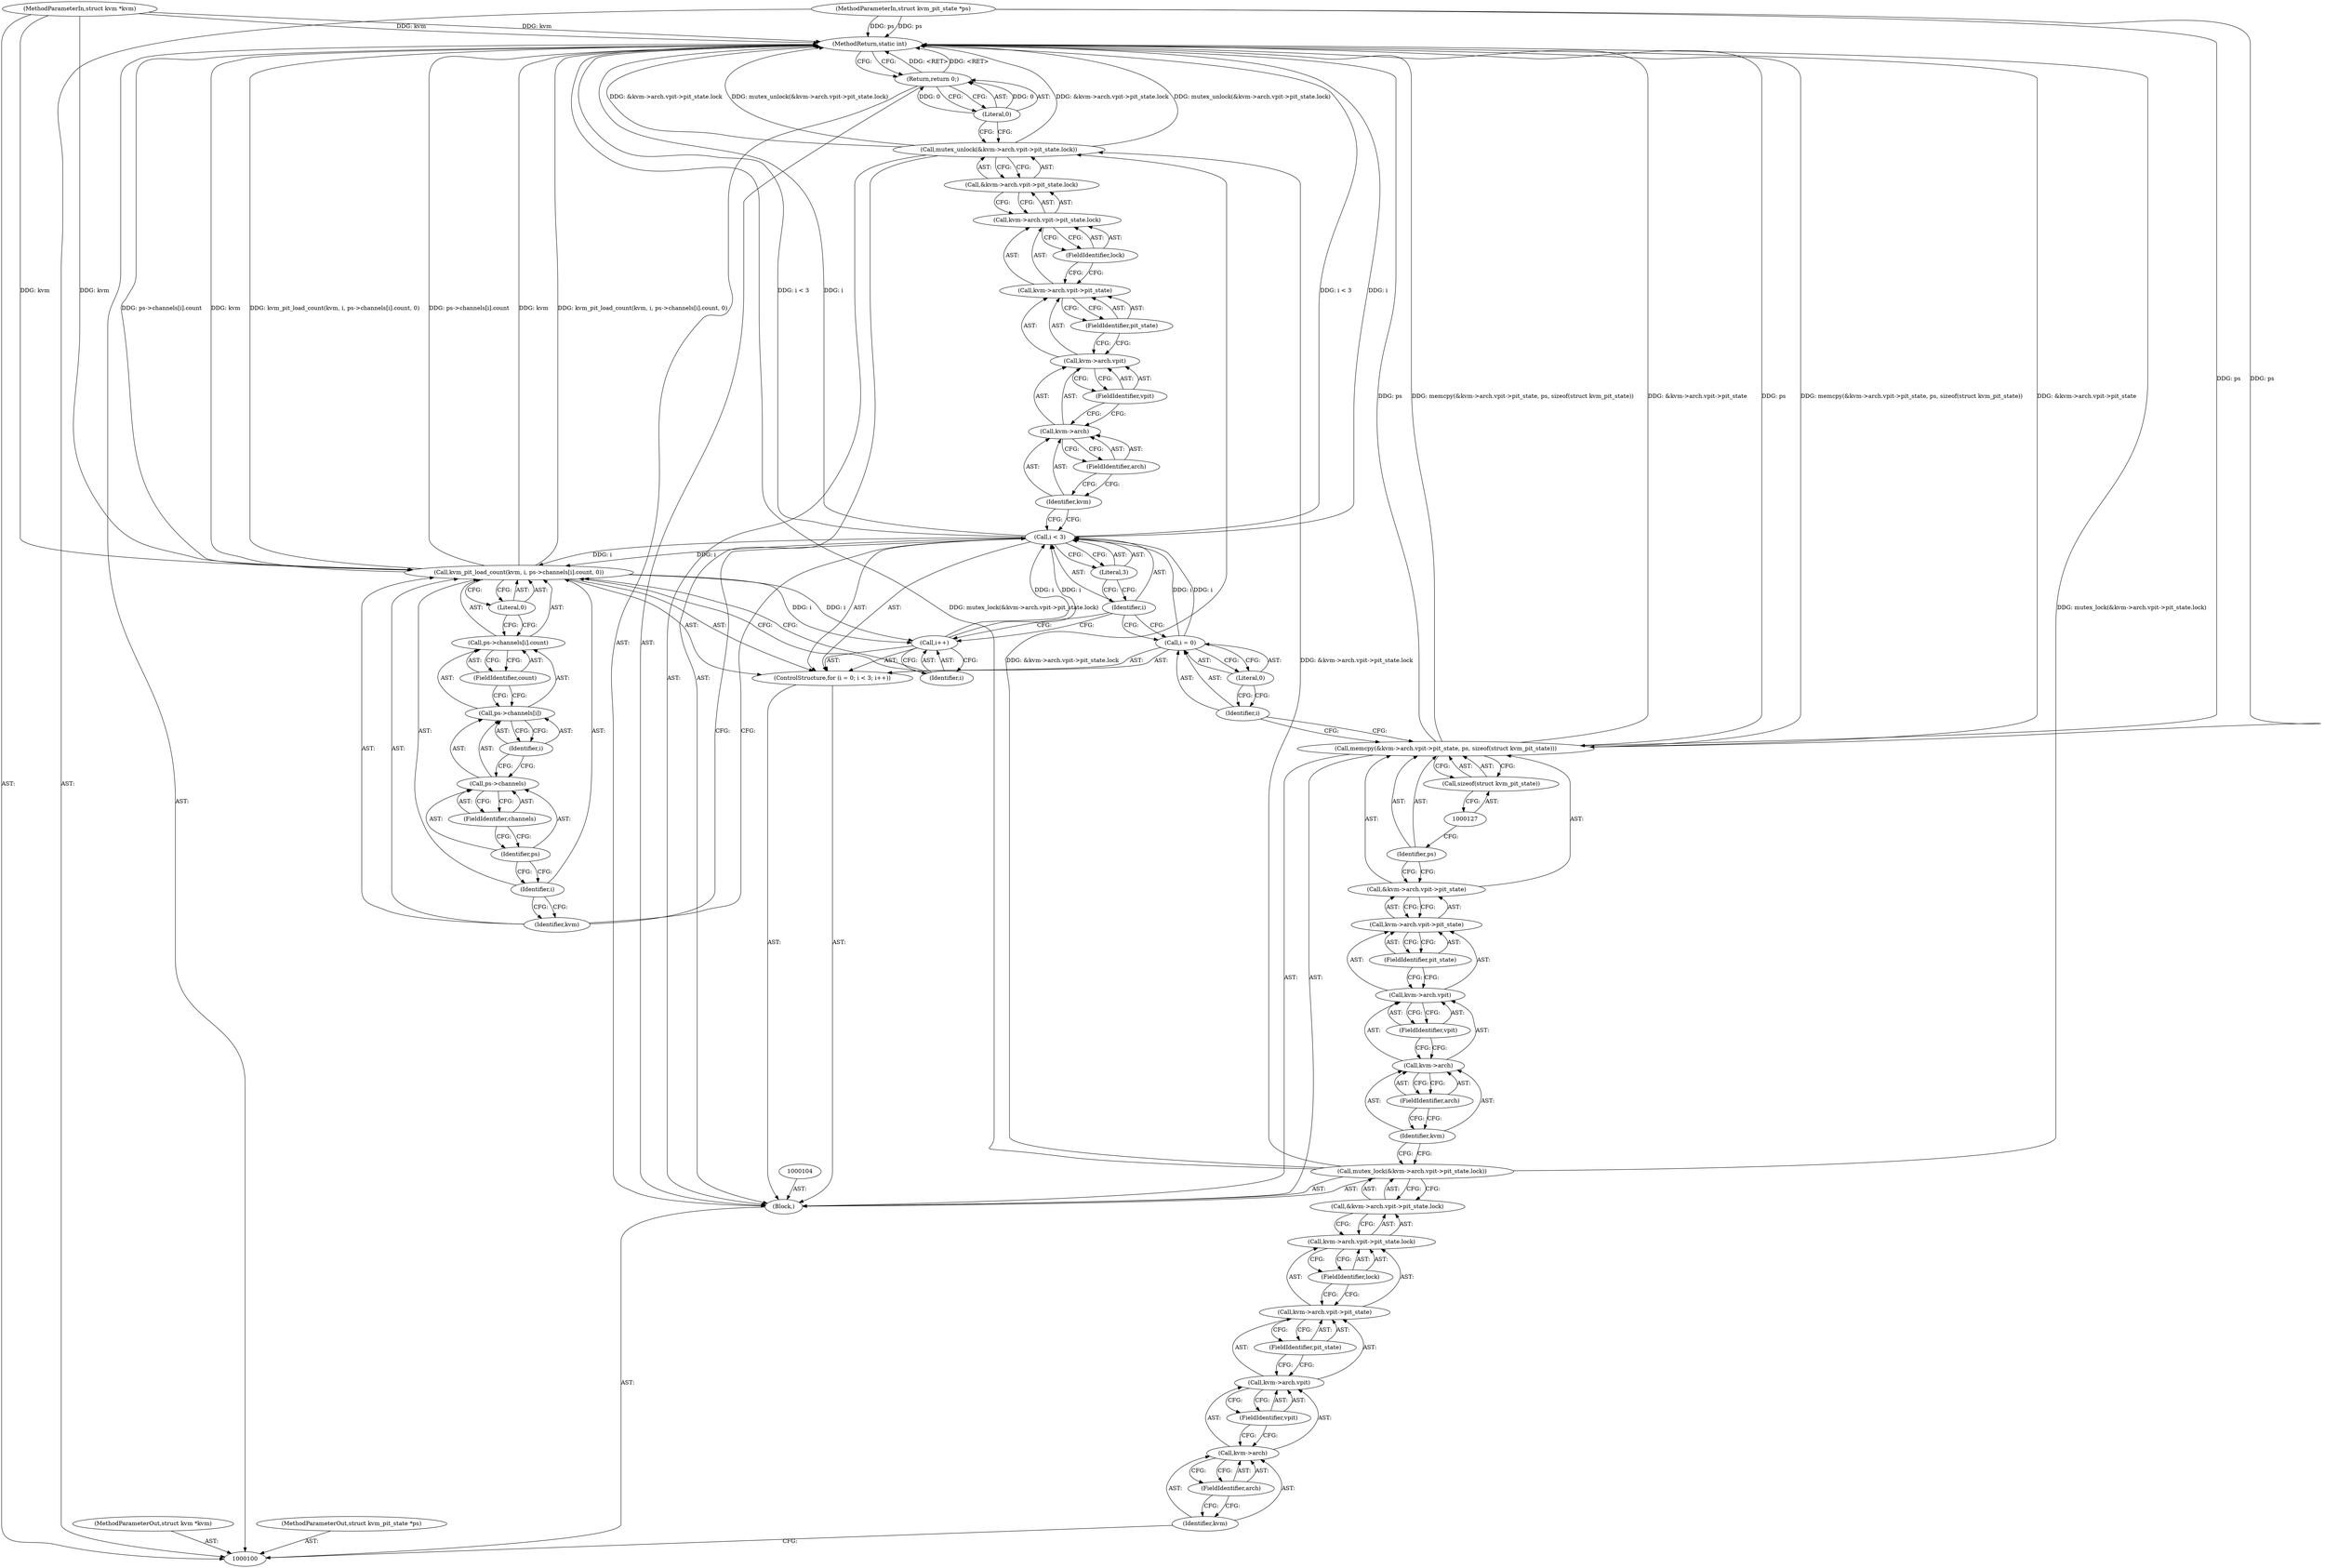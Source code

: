 digraph "0_linux_0185604c2d82c560dab2f2933a18f797e74ab5a8" {
"1000161" [label="(MethodReturn,static int)"];
"1000101" [label="(MethodParameterIn,struct kvm *kvm)"];
"1000226" [label="(MethodParameterOut,struct kvm *kvm)"];
"1000102" [label="(MethodParameterIn,struct kvm_pit_state *ps)"];
"1000227" [label="(MethodParameterOut,struct kvm_pit_state *ps)"];
"1000103" [label="(Block,)"];
"1000106" [label="(Call,&kvm->arch.vpit->pit_state.lock)"];
"1000107" [label="(Call,kvm->arch.vpit->pit_state.lock)"];
"1000108" [label="(Call,kvm->arch.vpit->pit_state)"];
"1000109" [label="(Call,kvm->arch.vpit)"];
"1000110" [label="(Call,kvm->arch)"];
"1000111" [label="(Identifier,kvm)"];
"1000112" [label="(FieldIdentifier,arch)"];
"1000105" [label="(Call,mutex_lock(&kvm->arch.vpit->pit_state.lock))"];
"1000113" [label="(FieldIdentifier,vpit)"];
"1000114" [label="(FieldIdentifier,pit_state)"];
"1000115" [label="(FieldIdentifier,lock)"];
"1000118" [label="(Call,kvm->arch.vpit->pit_state)"];
"1000119" [label="(Call,kvm->arch.vpit)"];
"1000120" [label="(Call,kvm->arch)"];
"1000121" [label="(Identifier,kvm)"];
"1000122" [label="(FieldIdentifier,arch)"];
"1000116" [label="(Call,memcpy(&kvm->arch.vpit->pit_state, ps, sizeof(struct kvm_pit_state)))"];
"1000123" [label="(FieldIdentifier,vpit)"];
"1000124" [label="(FieldIdentifier,pit_state)"];
"1000125" [label="(Identifier,ps)"];
"1000126" [label="(Call,sizeof(struct kvm_pit_state))"];
"1000117" [label="(Call,&kvm->arch.vpit->pit_state)"];
"1000128" [label="(ControlStructure,for (i = 0; i < 3; i++))"];
"1000131" [label="(Literal,0)"];
"1000132" [label="(Call,i < 3)"];
"1000133" [label="(Identifier,i)"];
"1000134" [label="(Literal,3)"];
"1000135" [label="(Call,i++)"];
"1000136" [label="(Identifier,i)"];
"1000129" [label="(Call,i = 0)"];
"1000130" [label="(Identifier,i)"];
"1000137" [label="(Call,kvm_pit_load_count(kvm, i, ps->channels[i].count, 0))"];
"1000138" [label="(Identifier,kvm)"];
"1000139" [label="(Identifier,i)"];
"1000140" [label="(Call,ps->channels[i].count)"];
"1000141" [label="(Call,ps->channels[i])"];
"1000142" [label="(Call,ps->channels)"];
"1000143" [label="(Identifier,ps)"];
"1000144" [label="(FieldIdentifier,channels)"];
"1000145" [label="(Identifier,i)"];
"1000146" [label="(FieldIdentifier,count)"];
"1000147" [label="(Literal,0)"];
"1000149" [label="(Call,&kvm->arch.vpit->pit_state.lock)"];
"1000150" [label="(Call,kvm->arch.vpit->pit_state.lock)"];
"1000151" [label="(Call,kvm->arch.vpit->pit_state)"];
"1000152" [label="(Call,kvm->arch.vpit)"];
"1000153" [label="(Call,kvm->arch)"];
"1000154" [label="(Identifier,kvm)"];
"1000148" [label="(Call,mutex_unlock(&kvm->arch.vpit->pit_state.lock))"];
"1000155" [label="(FieldIdentifier,arch)"];
"1000156" [label="(FieldIdentifier,vpit)"];
"1000157" [label="(FieldIdentifier,pit_state)"];
"1000158" [label="(FieldIdentifier,lock)"];
"1000159" [label="(Return,return 0;)"];
"1000160" [label="(Literal,0)"];
"1000161" -> "1000100"  [label="AST: "];
"1000161" -> "1000159"  [label="CFG: "];
"1000116" -> "1000161"  [label="DDG: &kvm->arch.vpit->pit_state"];
"1000116" -> "1000161"  [label="DDG: ps"];
"1000116" -> "1000161"  [label="DDG: memcpy(&kvm->arch.vpit->pit_state, ps, sizeof(struct kvm_pit_state))"];
"1000105" -> "1000161"  [label="DDG: mutex_lock(&kvm->arch.vpit->pit_state.lock)"];
"1000132" -> "1000161"  [label="DDG: i < 3"];
"1000132" -> "1000161"  [label="DDG: i"];
"1000137" -> "1000161"  [label="DDG: ps->channels[i].count"];
"1000137" -> "1000161"  [label="DDG: kvm"];
"1000137" -> "1000161"  [label="DDG: kvm_pit_load_count(kvm, i, ps->channels[i].count, 0)"];
"1000148" -> "1000161"  [label="DDG: &kvm->arch.vpit->pit_state.lock"];
"1000148" -> "1000161"  [label="DDG: mutex_unlock(&kvm->arch.vpit->pit_state.lock)"];
"1000102" -> "1000161"  [label="DDG: ps"];
"1000101" -> "1000161"  [label="DDG: kvm"];
"1000159" -> "1000161"  [label="DDG: <RET>"];
"1000101" -> "1000100"  [label="AST: "];
"1000101" -> "1000161"  [label="DDG: kvm"];
"1000101" -> "1000137"  [label="DDG: kvm"];
"1000226" -> "1000100"  [label="AST: "];
"1000102" -> "1000100"  [label="AST: "];
"1000102" -> "1000161"  [label="DDG: ps"];
"1000102" -> "1000116"  [label="DDG: ps"];
"1000227" -> "1000100"  [label="AST: "];
"1000103" -> "1000100"  [label="AST: "];
"1000104" -> "1000103"  [label="AST: "];
"1000105" -> "1000103"  [label="AST: "];
"1000116" -> "1000103"  [label="AST: "];
"1000128" -> "1000103"  [label="AST: "];
"1000148" -> "1000103"  [label="AST: "];
"1000159" -> "1000103"  [label="AST: "];
"1000106" -> "1000105"  [label="AST: "];
"1000106" -> "1000107"  [label="CFG: "];
"1000107" -> "1000106"  [label="AST: "];
"1000105" -> "1000106"  [label="CFG: "];
"1000107" -> "1000106"  [label="AST: "];
"1000107" -> "1000115"  [label="CFG: "];
"1000108" -> "1000107"  [label="AST: "];
"1000115" -> "1000107"  [label="AST: "];
"1000106" -> "1000107"  [label="CFG: "];
"1000108" -> "1000107"  [label="AST: "];
"1000108" -> "1000114"  [label="CFG: "];
"1000109" -> "1000108"  [label="AST: "];
"1000114" -> "1000108"  [label="AST: "];
"1000115" -> "1000108"  [label="CFG: "];
"1000109" -> "1000108"  [label="AST: "];
"1000109" -> "1000113"  [label="CFG: "];
"1000110" -> "1000109"  [label="AST: "];
"1000113" -> "1000109"  [label="AST: "];
"1000114" -> "1000109"  [label="CFG: "];
"1000110" -> "1000109"  [label="AST: "];
"1000110" -> "1000112"  [label="CFG: "];
"1000111" -> "1000110"  [label="AST: "];
"1000112" -> "1000110"  [label="AST: "];
"1000113" -> "1000110"  [label="CFG: "];
"1000111" -> "1000110"  [label="AST: "];
"1000111" -> "1000100"  [label="CFG: "];
"1000112" -> "1000111"  [label="CFG: "];
"1000112" -> "1000110"  [label="AST: "];
"1000112" -> "1000111"  [label="CFG: "];
"1000110" -> "1000112"  [label="CFG: "];
"1000105" -> "1000103"  [label="AST: "];
"1000105" -> "1000106"  [label="CFG: "];
"1000106" -> "1000105"  [label="AST: "];
"1000121" -> "1000105"  [label="CFG: "];
"1000105" -> "1000161"  [label="DDG: mutex_lock(&kvm->arch.vpit->pit_state.lock)"];
"1000105" -> "1000148"  [label="DDG: &kvm->arch.vpit->pit_state.lock"];
"1000113" -> "1000109"  [label="AST: "];
"1000113" -> "1000110"  [label="CFG: "];
"1000109" -> "1000113"  [label="CFG: "];
"1000114" -> "1000108"  [label="AST: "];
"1000114" -> "1000109"  [label="CFG: "];
"1000108" -> "1000114"  [label="CFG: "];
"1000115" -> "1000107"  [label="AST: "];
"1000115" -> "1000108"  [label="CFG: "];
"1000107" -> "1000115"  [label="CFG: "];
"1000118" -> "1000117"  [label="AST: "];
"1000118" -> "1000124"  [label="CFG: "];
"1000119" -> "1000118"  [label="AST: "];
"1000124" -> "1000118"  [label="AST: "];
"1000117" -> "1000118"  [label="CFG: "];
"1000119" -> "1000118"  [label="AST: "];
"1000119" -> "1000123"  [label="CFG: "];
"1000120" -> "1000119"  [label="AST: "];
"1000123" -> "1000119"  [label="AST: "];
"1000124" -> "1000119"  [label="CFG: "];
"1000120" -> "1000119"  [label="AST: "];
"1000120" -> "1000122"  [label="CFG: "];
"1000121" -> "1000120"  [label="AST: "];
"1000122" -> "1000120"  [label="AST: "];
"1000123" -> "1000120"  [label="CFG: "];
"1000121" -> "1000120"  [label="AST: "];
"1000121" -> "1000105"  [label="CFG: "];
"1000122" -> "1000121"  [label="CFG: "];
"1000122" -> "1000120"  [label="AST: "];
"1000122" -> "1000121"  [label="CFG: "];
"1000120" -> "1000122"  [label="CFG: "];
"1000116" -> "1000103"  [label="AST: "];
"1000116" -> "1000126"  [label="CFG: "];
"1000117" -> "1000116"  [label="AST: "];
"1000125" -> "1000116"  [label="AST: "];
"1000126" -> "1000116"  [label="AST: "];
"1000130" -> "1000116"  [label="CFG: "];
"1000116" -> "1000161"  [label="DDG: &kvm->arch.vpit->pit_state"];
"1000116" -> "1000161"  [label="DDG: ps"];
"1000116" -> "1000161"  [label="DDG: memcpy(&kvm->arch.vpit->pit_state, ps, sizeof(struct kvm_pit_state))"];
"1000102" -> "1000116"  [label="DDG: ps"];
"1000123" -> "1000119"  [label="AST: "];
"1000123" -> "1000120"  [label="CFG: "];
"1000119" -> "1000123"  [label="CFG: "];
"1000124" -> "1000118"  [label="AST: "];
"1000124" -> "1000119"  [label="CFG: "];
"1000118" -> "1000124"  [label="CFG: "];
"1000125" -> "1000116"  [label="AST: "];
"1000125" -> "1000117"  [label="CFG: "];
"1000127" -> "1000125"  [label="CFG: "];
"1000126" -> "1000116"  [label="AST: "];
"1000126" -> "1000127"  [label="CFG: "];
"1000127" -> "1000126"  [label="AST: "];
"1000116" -> "1000126"  [label="CFG: "];
"1000117" -> "1000116"  [label="AST: "];
"1000117" -> "1000118"  [label="CFG: "];
"1000118" -> "1000117"  [label="AST: "];
"1000125" -> "1000117"  [label="CFG: "];
"1000128" -> "1000103"  [label="AST: "];
"1000129" -> "1000128"  [label="AST: "];
"1000132" -> "1000128"  [label="AST: "];
"1000135" -> "1000128"  [label="AST: "];
"1000137" -> "1000128"  [label="AST: "];
"1000131" -> "1000129"  [label="AST: "];
"1000131" -> "1000130"  [label="CFG: "];
"1000129" -> "1000131"  [label="CFG: "];
"1000132" -> "1000128"  [label="AST: "];
"1000132" -> "1000134"  [label="CFG: "];
"1000133" -> "1000132"  [label="AST: "];
"1000134" -> "1000132"  [label="AST: "];
"1000138" -> "1000132"  [label="CFG: "];
"1000154" -> "1000132"  [label="CFG: "];
"1000132" -> "1000161"  [label="DDG: i < 3"];
"1000132" -> "1000161"  [label="DDG: i"];
"1000129" -> "1000132"  [label="DDG: i"];
"1000135" -> "1000132"  [label="DDG: i"];
"1000132" -> "1000137"  [label="DDG: i"];
"1000133" -> "1000132"  [label="AST: "];
"1000133" -> "1000129"  [label="CFG: "];
"1000133" -> "1000135"  [label="CFG: "];
"1000134" -> "1000133"  [label="CFG: "];
"1000134" -> "1000132"  [label="AST: "];
"1000134" -> "1000133"  [label="CFG: "];
"1000132" -> "1000134"  [label="CFG: "];
"1000135" -> "1000128"  [label="AST: "];
"1000135" -> "1000136"  [label="CFG: "];
"1000136" -> "1000135"  [label="AST: "];
"1000133" -> "1000135"  [label="CFG: "];
"1000135" -> "1000132"  [label="DDG: i"];
"1000137" -> "1000135"  [label="DDG: i"];
"1000136" -> "1000135"  [label="AST: "];
"1000136" -> "1000137"  [label="CFG: "];
"1000135" -> "1000136"  [label="CFG: "];
"1000129" -> "1000128"  [label="AST: "];
"1000129" -> "1000131"  [label="CFG: "];
"1000130" -> "1000129"  [label="AST: "];
"1000131" -> "1000129"  [label="AST: "];
"1000133" -> "1000129"  [label="CFG: "];
"1000129" -> "1000132"  [label="DDG: i"];
"1000130" -> "1000129"  [label="AST: "];
"1000130" -> "1000116"  [label="CFG: "];
"1000131" -> "1000130"  [label="CFG: "];
"1000137" -> "1000128"  [label="AST: "];
"1000137" -> "1000147"  [label="CFG: "];
"1000138" -> "1000137"  [label="AST: "];
"1000139" -> "1000137"  [label="AST: "];
"1000140" -> "1000137"  [label="AST: "];
"1000147" -> "1000137"  [label="AST: "];
"1000136" -> "1000137"  [label="CFG: "];
"1000137" -> "1000161"  [label="DDG: ps->channels[i].count"];
"1000137" -> "1000161"  [label="DDG: kvm"];
"1000137" -> "1000161"  [label="DDG: kvm_pit_load_count(kvm, i, ps->channels[i].count, 0)"];
"1000137" -> "1000135"  [label="DDG: i"];
"1000101" -> "1000137"  [label="DDG: kvm"];
"1000132" -> "1000137"  [label="DDG: i"];
"1000138" -> "1000137"  [label="AST: "];
"1000138" -> "1000132"  [label="CFG: "];
"1000139" -> "1000138"  [label="CFG: "];
"1000139" -> "1000137"  [label="AST: "];
"1000139" -> "1000138"  [label="CFG: "];
"1000143" -> "1000139"  [label="CFG: "];
"1000140" -> "1000137"  [label="AST: "];
"1000140" -> "1000146"  [label="CFG: "];
"1000141" -> "1000140"  [label="AST: "];
"1000146" -> "1000140"  [label="AST: "];
"1000147" -> "1000140"  [label="CFG: "];
"1000141" -> "1000140"  [label="AST: "];
"1000141" -> "1000145"  [label="CFG: "];
"1000142" -> "1000141"  [label="AST: "];
"1000145" -> "1000141"  [label="AST: "];
"1000146" -> "1000141"  [label="CFG: "];
"1000142" -> "1000141"  [label="AST: "];
"1000142" -> "1000144"  [label="CFG: "];
"1000143" -> "1000142"  [label="AST: "];
"1000144" -> "1000142"  [label="AST: "];
"1000145" -> "1000142"  [label="CFG: "];
"1000143" -> "1000142"  [label="AST: "];
"1000143" -> "1000139"  [label="CFG: "];
"1000144" -> "1000143"  [label="CFG: "];
"1000144" -> "1000142"  [label="AST: "];
"1000144" -> "1000143"  [label="CFG: "];
"1000142" -> "1000144"  [label="CFG: "];
"1000145" -> "1000141"  [label="AST: "];
"1000145" -> "1000142"  [label="CFG: "];
"1000141" -> "1000145"  [label="CFG: "];
"1000146" -> "1000140"  [label="AST: "];
"1000146" -> "1000141"  [label="CFG: "];
"1000140" -> "1000146"  [label="CFG: "];
"1000147" -> "1000137"  [label="AST: "];
"1000147" -> "1000140"  [label="CFG: "];
"1000137" -> "1000147"  [label="CFG: "];
"1000149" -> "1000148"  [label="AST: "];
"1000149" -> "1000150"  [label="CFG: "];
"1000150" -> "1000149"  [label="AST: "];
"1000148" -> "1000149"  [label="CFG: "];
"1000150" -> "1000149"  [label="AST: "];
"1000150" -> "1000158"  [label="CFG: "];
"1000151" -> "1000150"  [label="AST: "];
"1000158" -> "1000150"  [label="AST: "];
"1000149" -> "1000150"  [label="CFG: "];
"1000151" -> "1000150"  [label="AST: "];
"1000151" -> "1000157"  [label="CFG: "];
"1000152" -> "1000151"  [label="AST: "];
"1000157" -> "1000151"  [label="AST: "];
"1000158" -> "1000151"  [label="CFG: "];
"1000152" -> "1000151"  [label="AST: "];
"1000152" -> "1000156"  [label="CFG: "];
"1000153" -> "1000152"  [label="AST: "];
"1000156" -> "1000152"  [label="AST: "];
"1000157" -> "1000152"  [label="CFG: "];
"1000153" -> "1000152"  [label="AST: "];
"1000153" -> "1000155"  [label="CFG: "];
"1000154" -> "1000153"  [label="AST: "];
"1000155" -> "1000153"  [label="AST: "];
"1000156" -> "1000153"  [label="CFG: "];
"1000154" -> "1000153"  [label="AST: "];
"1000154" -> "1000132"  [label="CFG: "];
"1000155" -> "1000154"  [label="CFG: "];
"1000148" -> "1000103"  [label="AST: "];
"1000148" -> "1000149"  [label="CFG: "];
"1000149" -> "1000148"  [label="AST: "];
"1000160" -> "1000148"  [label="CFG: "];
"1000148" -> "1000161"  [label="DDG: &kvm->arch.vpit->pit_state.lock"];
"1000148" -> "1000161"  [label="DDG: mutex_unlock(&kvm->arch.vpit->pit_state.lock)"];
"1000105" -> "1000148"  [label="DDG: &kvm->arch.vpit->pit_state.lock"];
"1000155" -> "1000153"  [label="AST: "];
"1000155" -> "1000154"  [label="CFG: "];
"1000153" -> "1000155"  [label="CFG: "];
"1000156" -> "1000152"  [label="AST: "];
"1000156" -> "1000153"  [label="CFG: "];
"1000152" -> "1000156"  [label="CFG: "];
"1000157" -> "1000151"  [label="AST: "];
"1000157" -> "1000152"  [label="CFG: "];
"1000151" -> "1000157"  [label="CFG: "];
"1000158" -> "1000150"  [label="AST: "];
"1000158" -> "1000151"  [label="CFG: "];
"1000150" -> "1000158"  [label="CFG: "];
"1000159" -> "1000103"  [label="AST: "];
"1000159" -> "1000160"  [label="CFG: "];
"1000160" -> "1000159"  [label="AST: "];
"1000161" -> "1000159"  [label="CFG: "];
"1000159" -> "1000161"  [label="DDG: <RET>"];
"1000160" -> "1000159"  [label="DDG: 0"];
"1000160" -> "1000159"  [label="AST: "];
"1000160" -> "1000148"  [label="CFG: "];
"1000159" -> "1000160"  [label="CFG: "];
"1000160" -> "1000159"  [label="DDG: 0"];
}
